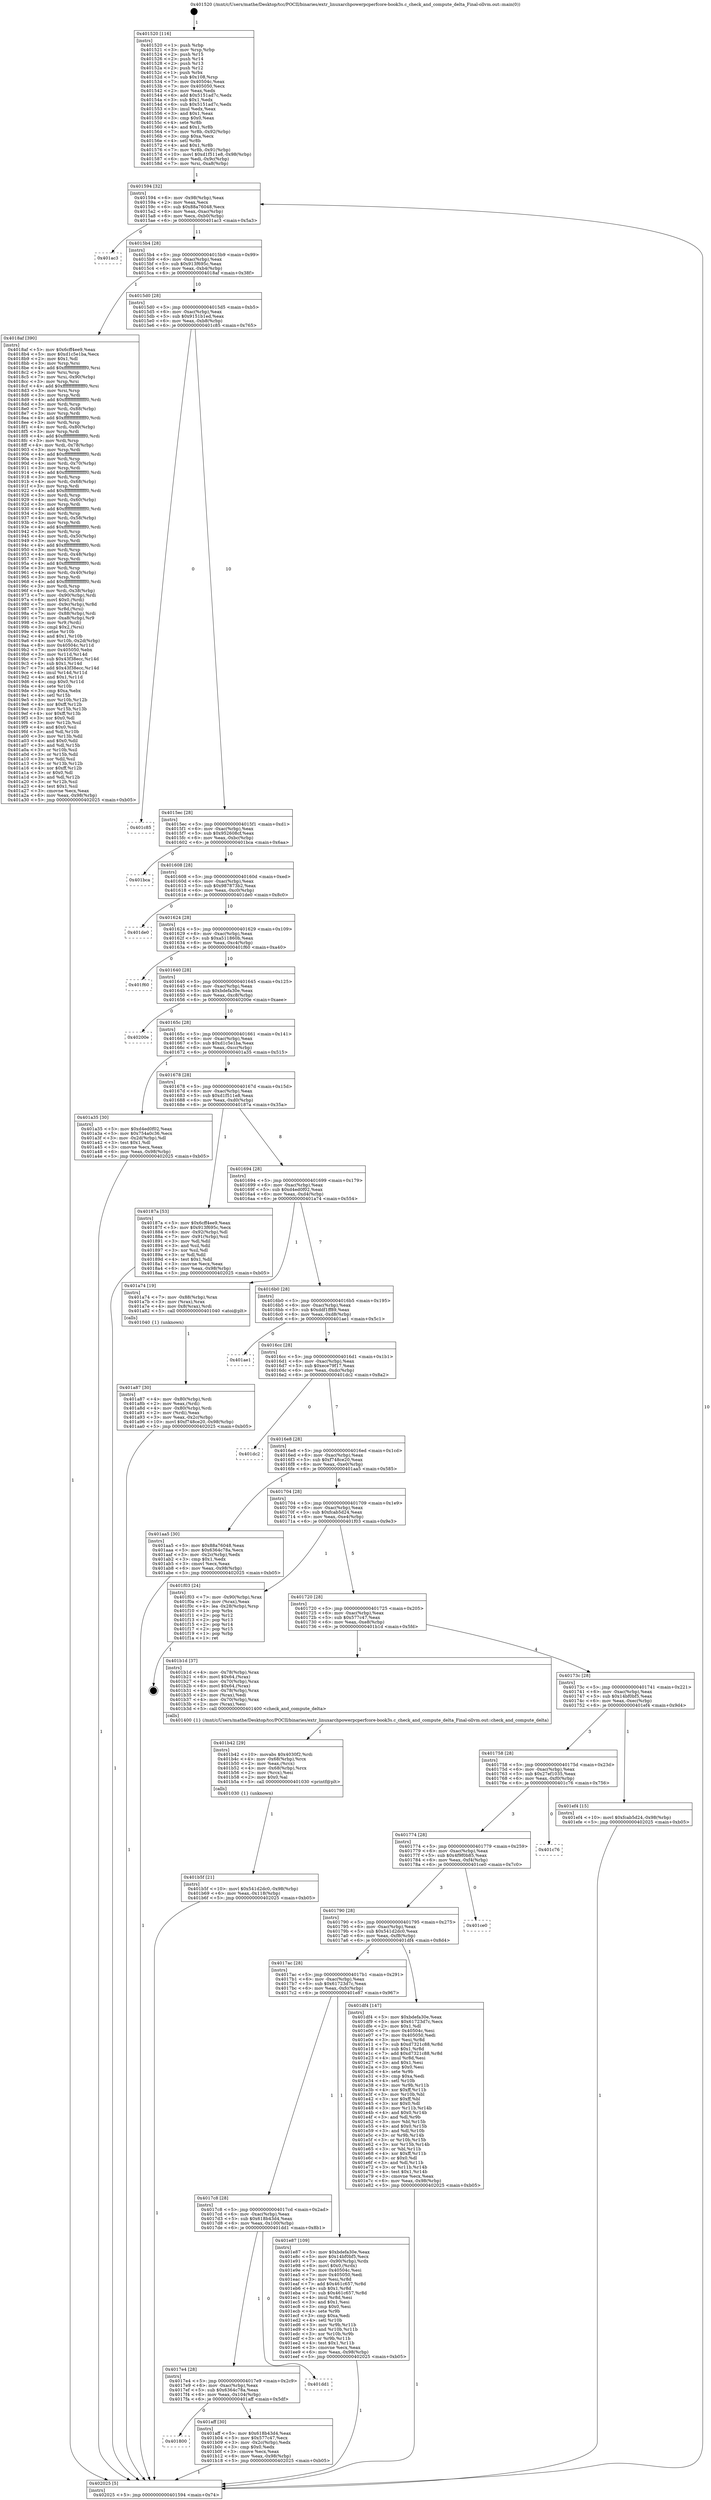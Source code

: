 digraph "0x401520" {
  label = "0x401520 (/mnt/c/Users/mathe/Desktop/tcc/POCII/binaries/extr_linuxarchpowerpcperfcore-book3s.c_check_and_compute_delta_Final-ollvm.out::main(0))"
  labelloc = "t"
  node[shape=record]

  Entry [label="",width=0.3,height=0.3,shape=circle,fillcolor=black,style=filled]
  "0x401594" [label="{
     0x401594 [32]\l
     | [instrs]\l
     &nbsp;&nbsp;0x401594 \<+6\>: mov -0x98(%rbp),%eax\l
     &nbsp;&nbsp;0x40159a \<+2\>: mov %eax,%ecx\l
     &nbsp;&nbsp;0x40159c \<+6\>: sub $0x88a76048,%ecx\l
     &nbsp;&nbsp;0x4015a2 \<+6\>: mov %eax,-0xac(%rbp)\l
     &nbsp;&nbsp;0x4015a8 \<+6\>: mov %ecx,-0xb0(%rbp)\l
     &nbsp;&nbsp;0x4015ae \<+6\>: je 0000000000401ac3 \<main+0x5a3\>\l
  }"]
  "0x401ac3" [label="{
     0x401ac3\l
  }", style=dashed]
  "0x4015b4" [label="{
     0x4015b4 [28]\l
     | [instrs]\l
     &nbsp;&nbsp;0x4015b4 \<+5\>: jmp 00000000004015b9 \<main+0x99\>\l
     &nbsp;&nbsp;0x4015b9 \<+6\>: mov -0xac(%rbp),%eax\l
     &nbsp;&nbsp;0x4015bf \<+5\>: sub $0x913f695c,%eax\l
     &nbsp;&nbsp;0x4015c4 \<+6\>: mov %eax,-0xb4(%rbp)\l
     &nbsp;&nbsp;0x4015ca \<+6\>: je 00000000004018af \<main+0x38f\>\l
  }"]
  Exit [label="",width=0.3,height=0.3,shape=circle,fillcolor=black,style=filled,peripheries=2]
  "0x4018af" [label="{
     0x4018af [390]\l
     | [instrs]\l
     &nbsp;&nbsp;0x4018af \<+5\>: mov $0x6cff4ee9,%eax\l
     &nbsp;&nbsp;0x4018b4 \<+5\>: mov $0xd1c5e1ba,%ecx\l
     &nbsp;&nbsp;0x4018b9 \<+2\>: mov $0x1,%dl\l
     &nbsp;&nbsp;0x4018bb \<+3\>: mov %rsp,%rsi\l
     &nbsp;&nbsp;0x4018be \<+4\>: add $0xfffffffffffffff0,%rsi\l
     &nbsp;&nbsp;0x4018c2 \<+3\>: mov %rsi,%rsp\l
     &nbsp;&nbsp;0x4018c5 \<+7\>: mov %rsi,-0x90(%rbp)\l
     &nbsp;&nbsp;0x4018cc \<+3\>: mov %rsp,%rsi\l
     &nbsp;&nbsp;0x4018cf \<+4\>: add $0xfffffffffffffff0,%rsi\l
     &nbsp;&nbsp;0x4018d3 \<+3\>: mov %rsi,%rsp\l
     &nbsp;&nbsp;0x4018d6 \<+3\>: mov %rsp,%rdi\l
     &nbsp;&nbsp;0x4018d9 \<+4\>: add $0xfffffffffffffff0,%rdi\l
     &nbsp;&nbsp;0x4018dd \<+3\>: mov %rdi,%rsp\l
     &nbsp;&nbsp;0x4018e0 \<+7\>: mov %rdi,-0x88(%rbp)\l
     &nbsp;&nbsp;0x4018e7 \<+3\>: mov %rsp,%rdi\l
     &nbsp;&nbsp;0x4018ea \<+4\>: add $0xfffffffffffffff0,%rdi\l
     &nbsp;&nbsp;0x4018ee \<+3\>: mov %rdi,%rsp\l
     &nbsp;&nbsp;0x4018f1 \<+4\>: mov %rdi,-0x80(%rbp)\l
     &nbsp;&nbsp;0x4018f5 \<+3\>: mov %rsp,%rdi\l
     &nbsp;&nbsp;0x4018f8 \<+4\>: add $0xfffffffffffffff0,%rdi\l
     &nbsp;&nbsp;0x4018fc \<+3\>: mov %rdi,%rsp\l
     &nbsp;&nbsp;0x4018ff \<+4\>: mov %rdi,-0x78(%rbp)\l
     &nbsp;&nbsp;0x401903 \<+3\>: mov %rsp,%rdi\l
     &nbsp;&nbsp;0x401906 \<+4\>: add $0xfffffffffffffff0,%rdi\l
     &nbsp;&nbsp;0x40190a \<+3\>: mov %rdi,%rsp\l
     &nbsp;&nbsp;0x40190d \<+4\>: mov %rdi,-0x70(%rbp)\l
     &nbsp;&nbsp;0x401911 \<+3\>: mov %rsp,%rdi\l
     &nbsp;&nbsp;0x401914 \<+4\>: add $0xfffffffffffffff0,%rdi\l
     &nbsp;&nbsp;0x401918 \<+3\>: mov %rdi,%rsp\l
     &nbsp;&nbsp;0x40191b \<+4\>: mov %rdi,-0x68(%rbp)\l
     &nbsp;&nbsp;0x40191f \<+3\>: mov %rsp,%rdi\l
     &nbsp;&nbsp;0x401922 \<+4\>: add $0xfffffffffffffff0,%rdi\l
     &nbsp;&nbsp;0x401926 \<+3\>: mov %rdi,%rsp\l
     &nbsp;&nbsp;0x401929 \<+4\>: mov %rdi,-0x60(%rbp)\l
     &nbsp;&nbsp;0x40192d \<+3\>: mov %rsp,%rdi\l
     &nbsp;&nbsp;0x401930 \<+4\>: add $0xfffffffffffffff0,%rdi\l
     &nbsp;&nbsp;0x401934 \<+3\>: mov %rdi,%rsp\l
     &nbsp;&nbsp;0x401937 \<+4\>: mov %rdi,-0x58(%rbp)\l
     &nbsp;&nbsp;0x40193b \<+3\>: mov %rsp,%rdi\l
     &nbsp;&nbsp;0x40193e \<+4\>: add $0xfffffffffffffff0,%rdi\l
     &nbsp;&nbsp;0x401942 \<+3\>: mov %rdi,%rsp\l
     &nbsp;&nbsp;0x401945 \<+4\>: mov %rdi,-0x50(%rbp)\l
     &nbsp;&nbsp;0x401949 \<+3\>: mov %rsp,%rdi\l
     &nbsp;&nbsp;0x40194c \<+4\>: add $0xfffffffffffffff0,%rdi\l
     &nbsp;&nbsp;0x401950 \<+3\>: mov %rdi,%rsp\l
     &nbsp;&nbsp;0x401953 \<+4\>: mov %rdi,-0x48(%rbp)\l
     &nbsp;&nbsp;0x401957 \<+3\>: mov %rsp,%rdi\l
     &nbsp;&nbsp;0x40195a \<+4\>: add $0xfffffffffffffff0,%rdi\l
     &nbsp;&nbsp;0x40195e \<+3\>: mov %rdi,%rsp\l
     &nbsp;&nbsp;0x401961 \<+4\>: mov %rdi,-0x40(%rbp)\l
     &nbsp;&nbsp;0x401965 \<+3\>: mov %rsp,%rdi\l
     &nbsp;&nbsp;0x401968 \<+4\>: add $0xfffffffffffffff0,%rdi\l
     &nbsp;&nbsp;0x40196c \<+3\>: mov %rdi,%rsp\l
     &nbsp;&nbsp;0x40196f \<+4\>: mov %rdi,-0x38(%rbp)\l
     &nbsp;&nbsp;0x401973 \<+7\>: mov -0x90(%rbp),%rdi\l
     &nbsp;&nbsp;0x40197a \<+6\>: movl $0x0,(%rdi)\l
     &nbsp;&nbsp;0x401980 \<+7\>: mov -0x9c(%rbp),%r8d\l
     &nbsp;&nbsp;0x401987 \<+3\>: mov %r8d,(%rsi)\l
     &nbsp;&nbsp;0x40198a \<+7\>: mov -0x88(%rbp),%rdi\l
     &nbsp;&nbsp;0x401991 \<+7\>: mov -0xa8(%rbp),%r9\l
     &nbsp;&nbsp;0x401998 \<+3\>: mov %r9,(%rdi)\l
     &nbsp;&nbsp;0x40199b \<+3\>: cmpl $0x2,(%rsi)\l
     &nbsp;&nbsp;0x40199e \<+4\>: setne %r10b\l
     &nbsp;&nbsp;0x4019a2 \<+4\>: and $0x1,%r10b\l
     &nbsp;&nbsp;0x4019a6 \<+4\>: mov %r10b,-0x2d(%rbp)\l
     &nbsp;&nbsp;0x4019aa \<+8\>: mov 0x40504c,%r11d\l
     &nbsp;&nbsp;0x4019b2 \<+7\>: mov 0x405050,%ebx\l
     &nbsp;&nbsp;0x4019b9 \<+3\>: mov %r11d,%r14d\l
     &nbsp;&nbsp;0x4019bc \<+7\>: sub $0x43f38ecc,%r14d\l
     &nbsp;&nbsp;0x4019c3 \<+4\>: sub $0x1,%r14d\l
     &nbsp;&nbsp;0x4019c7 \<+7\>: add $0x43f38ecc,%r14d\l
     &nbsp;&nbsp;0x4019ce \<+4\>: imul %r14d,%r11d\l
     &nbsp;&nbsp;0x4019d2 \<+4\>: and $0x1,%r11d\l
     &nbsp;&nbsp;0x4019d6 \<+4\>: cmp $0x0,%r11d\l
     &nbsp;&nbsp;0x4019da \<+4\>: sete %r10b\l
     &nbsp;&nbsp;0x4019de \<+3\>: cmp $0xa,%ebx\l
     &nbsp;&nbsp;0x4019e1 \<+4\>: setl %r15b\l
     &nbsp;&nbsp;0x4019e5 \<+3\>: mov %r10b,%r12b\l
     &nbsp;&nbsp;0x4019e8 \<+4\>: xor $0xff,%r12b\l
     &nbsp;&nbsp;0x4019ec \<+3\>: mov %r15b,%r13b\l
     &nbsp;&nbsp;0x4019ef \<+4\>: xor $0xff,%r13b\l
     &nbsp;&nbsp;0x4019f3 \<+3\>: xor $0x0,%dl\l
     &nbsp;&nbsp;0x4019f6 \<+3\>: mov %r12b,%sil\l
     &nbsp;&nbsp;0x4019f9 \<+4\>: and $0x0,%sil\l
     &nbsp;&nbsp;0x4019fd \<+3\>: and %dl,%r10b\l
     &nbsp;&nbsp;0x401a00 \<+3\>: mov %r13b,%dil\l
     &nbsp;&nbsp;0x401a03 \<+4\>: and $0x0,%dil\l
     &nbsp;&nbsp;0x401a07 \<+3\>: and %dl,%r15b\l
     &nbsp;&nbsp;0x401a0a \<+3\>: or %r10b,%sil\l
     &nbsp;&nbsp;0x401a0d \<+3\>: or %r15b,%dil\l
     &nbsp;&nbsp;0x401a10 \<+3\>: xor %dil,%sil\l
     &nbsp;&nbsp;0x401a13 \<+3\>: or %r13b,%r12b\l
     &nbsp;&nbsp;0x401a16 \<+4\>: xor $0xff,%r12b\l
     &nbsp;&nbsp;0x401a1a \<+3\>: or $0x0,%dl\l
     &nbsp;&nbsp;0x401a1d \<+3\>: and %dl,%r12b\l
     &nbsp;&nbsp;0x401a20 \<+3\>: or %r12b,%sil\l
     &nbsp;&nbsp;0x401a23 \<+4\>: test $0x1,%sil\l
     &nbsp;&nbsp;0x401a27 \<+3\>: cmovne %ecx,%eax\l
     &nbsp;&nbsp;0x401a2a \<+6\>: mov %eax,-0x98(%rbp)\l
     &nbsp;&nbsp;0x401a30 \<+5\>: jmp 0000000000402025 \<main+0xb05\>\l
  }"]
  "0x4015d0" [label="{
     0x4015d0 [28]\l
     | [instrs]\l
     &nbsp;&nbsp;0x4015d0 \<+5\>: jmp 00000000004015d5 \<main+0xb5\>\l
     &nbsp;&nbsp;0x4015d5 \<+6\>: mov -0xac(%rbp),%eax\l
     &nbsp;&nbsp;0x4015db \<+5\>: sub $0x9151b1ed,%eax\l
     &nbsp;&nbsp;0x4015e0 \<+6\>: mov %eax,-0xb8(%rbp)\l
     &nbsp;&nbsp;0x4015e6 \<+6\>: je 0000000000401c85 \<main+0x765\>\l
  }"]
  "0x401b5f" [label="{
     0x401b5f [21]\l
     | [instrs]\l
     &nbsp;&nbsp;0x401b5f \<+10\>: movl $0x541d2dc0,-0x98(%rbp)\l
     &nbsp;&nbsp;0x401b69 \<+6\>: mov %eax,-0x118(%rbp)\l
     &nbsp;&nbsp;0x401b6f \<+5\>: jmp 0000000000402025 \<main+0xb05\>\l
  }"]
  "0x401c85" [label="{
     0x401c85\l
  }", style=dashed]
  "0x4015ec" [label="{
     0x4015ec [28]\l
     | [instrs]\l
     &nbsp;&nbsp;0x4015ec \<+5\>: jmp 00000000004015f1 \<main+0xd1\>\l
     &nbsp;&nbsp;0x4015f1 \<+6\>: mov -0xac(%rbp),%eax\l
     &nbsp;&nbsp;0x4015f7 \<+5\>: sub $0x952608cf,%eax\l
     &nbsp;&nbsp;0x4015fc \<+6\>: mov %eax,-0xbc(%rbp)\l
     &nbsp;&nbsp;0x401602 \<+6\>: je 0000000000401bca \<main+0x6aa\>\l
  }"]
  "0x401b42" [label="{
     0x401b42 [29]\l
     | [instrs]\l
     &nbsp;&nbsp;0x401b42 \<+10\>: movabs $0x4030f2,%rdi\l
     &nbsp;&nbsp;0x401b4c \<+4\>: mov -0x68(%rbp),%rcx\l
     &nbsp;&nbsp;0x401b50 \<+2\>: mov %eax,(%rcx)\l
     &nbsp;&nbsp;0x401b52 \<+4\>: mov -0x68(%rbp),%rcx\l
     &nbsp;&nbsp;0x401b56 \<+2\>: mov (%rcx),%esi\l
     &nbsp;&nbsp;0x401b58 \<+2\>: mov $0x0,%al\l
     &nbsp;&nbsp;0x401b5a \<+5\>: call 0000000000401030 \<printf@plt\>\l
     | [calls]\l
     &nbsp;&nbsp;0x401030 \{1\} (unknown)\l
  }"]
  "0x401bca" [label="{
     0x401bca\l
  }", style=dashed]
  "0x401608" [label="{
     0x401608 [28]\l
     | [instrs]\l
     &nbsp;&nbsp;0x401608 \<+5\>: jmp 000000000040160d \<main+0xed\>\l
     &nbsp;&nbsp;0x40160d \<+6\>: mov -0xac(%rbp),%eax\l
     &nbsp;&nbsp;0x401613 \<+5\>: sub $0x987873b2,%eax\l
     &nbsp;&nbsp;0x401618 \<+6\>: mov %eax,-0xc0(%rbp)\l
     &nbsp;&nbsp;0x40161e \<+6\>: je 0000000000401de0 \<main+0x8c0\>\l
  }"]
  "0x401800" [label="{
     0x401800\l
  }", style=dashed]
  "0x401de0" [label="{
     0x401de0\l
  }", style=dashed]
  "0x401624" [label="{
     0x401624 [28]\l
     | [instrs]\l
     &nbsp;&nbsp;0x401624 \<+5\>: jmp 0000000000401629 \<main+0x109\>\l
     &nbsp;&nbsp;0x401629 \<+6\>: mov -0xac(%rbp),%eax\l
     &nbsp;&nbsp;0x40162f \<+5\>: sub $0xa511860b,%eax\l
     &nbsp;&nbsp;0x401634 \<+6\>: mov %eax,-0xc4(%rbp)\l
     &nbsp;&nbsp;0x40163a \<+6\>: je 0000000000401f60 \<main+0xa40\>\l
  }"]
  "0x401aff" [label="{
     0x401aff [30]\l
     | [instrs]\l
     &nbsp;&nbsp;0x401aff \<+5\>: mov $0x618b43d4,%eax\l
     &nbsp;&nbsp;0x401b04 \<+5\>: mov $0x577c47,%ecx\l
     &nbsp;&nbsp;0x401b09 \<+3\>: mov -0x2c(%rbp),%edx\l
     &nbsp;&nbsp;0x401b0c \<+3\>: cmp $0x0,%edx\l
     &nbsp;&nbsp;0x401b0f \<+3\>: cmove %ecx,%eax\l
     &nbsp;&nbsp;0x401b12 \<+6\>: mov %eax,-0x98(%rbp)\l
     &nbsp;&nbsp;0x401b18 \<+5\>: jmp 0000000000402025 \<main+0xb05\>\l
  }"]
  "0x401f60" [label="{
     0x401f60\l
  }", style=dashed]
  "0x401640" [label="{
     0x401640 [28]\l
     | [instrs]\l
     &nbsp;&nbsp;0x401640 \<+5\>: jmp 0000000000401645 \<main+0x125\>\l
     &nbsp;&nbsp;0x401645 \<+6\>: mov -0xac(%rbp),%eax\l
     &nbsp;&nbsp;0x40164b \<+5\>: sub $0xbdefa30e,%eax\l
     &nbsp;&nbsp;0x401650 \<+6\>: mov %eax,-0xc8(%rbp)\l
     &nbsp;&nbsp;0x401656 \<+6\>: je 000000000040200e \<main+0xaee\>\l
  }"]
  "0x4017e4" [label="{
     0x4017e4 [28]\l
     | [instrs]\l
     &nbsp;&nbsp;0x4017e4 \<+5\>: jmp 00000000004017e9 \<main+0x2c9\>\l
     &nbsp;&nbsp;0x4017e9 \<+6\>: mov -0xac(%rbp),%eax\l
     &nbsp;&nbsp;0x4017ef \<+5\>: sub $0x6364c78a,%eax\l
     &nbsp;&nbsp;0x4017f4 \<+6\>: mov %eax,-0x104(%rbp)\l
     &nbsp;&nbsp;0x4017fa \<+6\>: je 0000000000401aff \<main+0x5df\>\l
  }"]
  "0x40200e" [label="{
     0x40200e\l
  }", style=dashed]
  "0x40165c" [label="{
     0x40165c [28]\l
     | [instrs]\l
     &nbsp;&nbsp;0x40165c \<+5\>: jmp 0000000000401661 \<main+0x141\>\l
     &nbsp;&nbsp;0x401661 \<+6\>: mov -0xac(%rbp),%eax\l
     &nbsp;&nbsp;0x401667 \<+5\>: sub $0xd1c5e1ba,%eax\l
     &nbsp;&nbsp;0x40166c \<+6\>: mov %eax,-0xcc(%rbp)\l
     &nbsp;&nbsp;0x401672 \<+6\>: je 0000000000401a35 \<main+0x515\>\l
  }"]
  "0x401dd1" [label="{
     0x401dd1\l
  }", style=dashed]
  "0x401a35" [label="{
     0x401a35 [30]\l
     | [instrs]\l
     &nbsp;&nbsp;0x401a35 \<+5\>: mov $0xd4ed0f02,%eax\l
     &nbsp;&nbsp;0x401a3a \<+5\>: mov $0x754a0c36,%ecx\l
     &nbsp;&nbsp;0x401a3f \<+3\>: mov -0x2d(%rbp),%dl\l
     &nbsp;&nbsp;0x401a42 \<+3\>: test $0x1,%dl\l
     &nbsp;&nbsp;0x401a45 \<+3\>: cmovne %ecx,%eax\l
     &nbsp;&nbsp;0x401a48 \<+6\>: mov %eax,-0x98(%rbp)\l
     &nbsp;&nbsp;0x401a4e \<+5\>: jmp 0000000000402025 \<main+0xb05\>\l
  }"]
  "0x401678" [label="{
     0x401678 [28]\l
     | [instrs]\l
     &nbsp;&nbsp;0x401678 \<+5\>: jmp 000000000040167d \<main+0x15d\>\l
     &nbsp;&nbsp;0x40167d \<+6\>: mov -0xac(%rbp),%eax\l
     &nbsp;&nbsp;0x401683 \<+5\>: sub $0xd1f511e8,%eax\l
     &nbsp;&nbsp;0x401688 \<+6\>: mov %eax,-0xd0(%rbp)\l
     &nbsp;&nbsp;0x40168e \<+6\>: je 000000000040187a \<main+0x35a\>\l
  }"]
  "0x4017c8" [label="{
     0x4017c8 [28]\l
     | [instrs]\l
     &nbsp;&nbsp;0x4017c8 \<+5\>: jmp 00000000004017cd \<main+0x2ad\>\l
     &nbsp;&nbsp;0x4017cd \<+6\>: mov -0xac(%rbp),%eax\l
     &nbsp;&nbsp;0x4017d3 \<+5\>: sub $0x618b43d4,%eax\l
     &nbsp;&nbsp;0x4017d8 \<+6\>: mov %eax,-0x100(%rbp)\l
     &nbsp;&nbsp;0x4017de \<+6\>: je 0000000000401dd1 \<main+0x8b1\>\l
  }"]
  "0x40187a" [label="{
     0x40187a [53]\l
     | [instrs]\l
     &nbsp;&nbsp;0x40187a \<+5\>: mov $0x6cff4ee9,%eax\l
     &nbsp;&nbsp;0x40187f \<+5\>: mov $0x913f695c,%ecx\l
     &nbsp;&nbsp;0x401884 \<+6\>: mov -0x92(%rbp),%dl\l
     &nbsp;&nbsp;0x40188a \<+7\>: mov -0x91(%rbp),%sil\l
     &nbsp;&nbsp;0x401891 \<+3\>: mov %dl,%dil\l
     &nbsp;&nbsp;0x401894 \<+3\>: and %sil,%dil\l
     &nbsp;&nbsp;0x401897 \<+3\>: xor %sil,%dl\l
     &nbsp;&nbsp;0x40189a \<+3\>: or %dl,%dil\l
     &nbsp;&nbsp;0x40189d \<+4\>: test $0x1,%dil\l
     &nbsp;&nbsp;0x4018a1 \<+3\>: cmovne %ecx,%eax\l
     &nbsp;&nbsp;0x4018a4 \<+6\>: mov %eax,-0x98(%rbp)\l
     &nbsp;&nbsp;0x4018aa \<+5\>: jmp 0000000000402025 \<main+0xb05\>\l
  }"]
  "0x401694" [label="{
     0x401694 [28]\l
     | [instrs]\l
     &nbsp;&nbsp;0x401694 \<+5\>: jmp 0000000000401699 \<main+0x179\>\l
     &nbsp;&nbsp;0x401699 \<+6\>: mov -0xac(%rbp),%eax\l
     &nbsp;&nbsp;0x40169f \<+5\>: sub $0xd4ed0f02,%eax\l
     &nbsp;&nbsp;0x4016a4 \<+6\>: mov %eax,-0xd4(%rbp)\l
     &nbsp;&nbsp;0x4016aa \<+6\>: je 0000000000401a74 \<main+0x554\>\l
  }"]
  "0x402025" [label="{
     0x402025 [5]\l
     | [instrs]\l
     &nbsp;&nbsp;0x402025 \<+5\>: jmp 0000000000401594 \<main+0x74\>\l
  }"]
  "0x401520" [label="{
     0x401520 [116]\l
     | [instrs]\l
     &nbsp;&nbsp;0x401520 \<+1\>: push %rbp\l
     &nbsp;&nbsp;0x401521 \<+3\>: mov %rsp,%rbp\l
     &nbsp;&nbsp;0x401524 \<+2\>: push %r15\l
     &nbsp;&nbsp;0x401526 \<+2\>: push %r14\l
     &nbsp;&nbsp;0x401528 \<+2\>: push %r13\l
     &nbsp;&nbsp;0x40152a \<+2\>: push %r12\l
     &nbsp;&nbsp;0x40152c \<+1\>: push %rbx\l
     &nbsp;&nbsp;0x40152d \<+7\>: sub $0x108,%rsp\l
     &nbsp;&nbsp;0x401534 \<+7\>: mov 0x40504c,%eax\l
     &nbsp;&nbsp;0x40153b \<+7\>: mov 0x405050,%ecx\l
     &nbsp;&nbsp;0x401542 \<+2\>: mov %eax,%edx\l
     &nbsp;&nbsp;0x401544 \<+6\>: add $0x5151ad7c,%edx\l
     &nbsp;&nbsp;0x40154a \<+3\>: sub $0x1,%edx\l
     &nbsp;&nbsp;0x40154d \<+6\>: sub $0x5151ad7c,%edx\l
     &nbsp;&nbsp;0x401553 \<+3\>: imul %edx,%eax\l
     &nbsp;&nbsp;0x401556 \<+3\>: and $0x1,%eax\l
     &nbsp;&nbsp;0x401559 \<+3\>: cmp $0x0,%eax\l
     &nbsp;&nbsp;0x40155c \<+4\>: sete %r8b\l
     &nbsp;&nbsp;0x401560 \<+4\>: and $0x1,%r8b\l
     &nbsp;&nbsp;0x401564 \<+7\>: mov %r8b,-0x92(%rbp)\l
     &nbsp;&nbsp;0x40156b \<+3\>: cmp $0xa,%ecx\l
     &nbsp;&nbsp;0x40156e \<+4\>: setl %r8b\l
     &nbsp;&nbsp;0x401572 \<+4\>: and $0x1,%r8b\l
     &nbsp;&nbsp;0x401576 \<+7\>: mov %r8b,-0x91(%rbp)\l
     &nbsp;&nbsp;0x40157d \<+10\>: movl $0xd1f511e8,-0x98(%rbp)\l
     &nbsp;&nbsp;0x401587 \<+6\>: mov %edi,-0x9c(%rbp)\l
     &nbsp;&nbsp;0x40158d \<+7\>: mov %rsi,-0xa8(%rbp)\l
  }"]
  "0x401e87" [label="{
     0x401e87 [109]\l
     | [instrs]\l
     &nbsp;&nbsp;0x401e87 \<+5\>: mov $0xbdefa30e,%eax\l
     &nbsp;&nbsp;0x401e8c \<+5\>: mov $0x14bf0bf5,%ecx\l
     &nbsp;&nbsp;0x401e91 \<+7\>: mov -0x90(%rbp),%rdx\l
     &nbsp;&nbsp;0x401e98 \<+6\>: movl $0x0,(%rdx)\l
     &nbsp;&nbsp;0x401e9e \<+7\>: mov 0x40504c,%esi\l
     &nbsp;&nbsp;0x401ea5 \<+7\>: mov 0x405050,%edi\l
     &nbsp;&nbsp;0x401eac \<+3\>: mov %esi,%r8d\l
     &nbsp;&nbsp;0x401eaf \<+7\>: add $0x461c657,%r8d\l
     &nbsp;&nbsp;0x401eb6 \<+4\>: sub $0x1,%r8d\l
     &nbsp;&nbsp;0x401eba \<+7\>: sub $0x461c657,%r8d\l
     &nbsp;&nbsp;0x401ec1 \<+4\>: imul %r8d,%esi\l
     &nbsp;&nbsp;0x401ec5 \<+3\>: and $0x1,%esi\l
     &nbsp;&nbsp;0x401ec8 \<+3\>: cmp $0x0,%esi\l
     &nbsp;&nbsp;0x401ecb \<+4\>: sete %r9b\l
     &nbsp;&nbsp;0x401ecf \<+3\>: cmp $0xa,%edi\l
     &nbsp;&nbsp;0x401ed2 \<+4\>: setl %r10b\l
     &nbsp;&nbsp;0x401ed6 \<+3\>: mov %r9b,%r11b\l
     &nbsp;&nbsp;0x401ed9 \<+3\>: and %r10b,%r11b\l
     &nbsp;&nbsp;0x401edc \<+3\>: xor %r10b,%r9b\l
     &nbsp;&nbsp;0x401edf \<+3\>: or %r9b,%r11b\l
     &nbsp;&nbsp;0x401ee2 \<+4\>: test $0x1,%r11b\l
     &nbsp;&nbsp;0x401ee6 \<+3\>: cmovne %ecx,%eax\l
     &nbsp;&nbsp;0x401ee9 \<+6\>: mov %eax,-0x98(%rbp)\l
     &nbsp;&nbsp;0x401eef \<+5\>: jmp 0000000000402025 \<main+0xb05\>\l
  }"]
  "0x4017ac" [label="{
     0x4017ac [28]\l
     | [instrs]\l
     &nbsp;&nbsp;0x4017ac \<+5\>: jmp 00000000004017b1 \<main+0x291\>\l
     &nbsp;&nbsp;0x4017b1 \<+6\>: mov -0xac(%rbp),%eax\l
     &nbsp;&nbsp;0x4017b7 \<+5\>: sub $0x61723d7c,%eax\l
     &nbsp;&nbsp;0x4017bc \<+6\>: mov %eax,-0xfc(%rbp)\l
     &nbsp;&nbsp;0x4017c2 \<+6\>: je 0000000000401e87 \<main+0x967\>\l
  }"]
  "0x401a74" [label="{
     0x401a74 [19]\l
     | [instrs]\l
     &nbsp;&nbsp;0x401a74 \<+7\>: mov -0x88(%rbp),%rax\l
     &nbsp;&nbsp;0x401a7b \<+3\>: mov (%rax),%rax\l
     &nbsp;&nbsp;0x401a7e \<+4\>: mov 0x8(%rax),%rdi\l
     &nbsp;&nbsp;0x401a82 \<+5\>: call 0000000000401040 \<atoi@plt\>\l
     | [calls]\l
     &nbsp;&nbsp;0x401040 \{1\} (unknown)\l
  }"]
  "0x4016b0" [label="{
     0x4016b0 [28]\l
     | [instrs]\l
     &nbsp;&nbsp;0x4016b0 \<+5\>: jmp 00000000004016b5 \<main+0x195\>\l
     &nbsp;&nbsp;0x4016b5 \<+6\>: mov -0xac(%rbp),%eax\l
     &nbsp;&nbsp;0x4016bb \<+5\>: sub $0xddf1ff89,%eax\l
     &nbsp;&nbsp;0x4016c0 \<+6\>: mov %eax,-0xd8(%rbp)\l
     &nbsp;&nbsp;0x4016c6 \<+6\>: je 0000000000401ae1 \<main+0x5c1\>\l
  }"]
  "0x401a87" [label="{
     0x401a87 [30]\l
     | [instrs]\l
     &nbsp;&nbsp;0x401a87 \<+4\>: mov -0x80(%rbp),%rdi\l
     &nbsp;&nbsp;0x401a8b \<+2\>: mov %eax,(%rdi)\l
     &nbsp;&nbsp;0x401a8d \<+4\>: mov -0x80(%rbp),%rdi\l
     &nbsp;&nbsp;0x401a91 \<+2\>: mov (%rdi),%eax\l
     &nbsp;&nbsp;0x401a93 \<+3\>: mov %eax,-0x2c(%rbp)\l
     &nbsp;&nbsp;0x401a96 \<+10\>: movl $0xf748ce20,-0x98(%rbp)\l
     &nbsp;&nbsp;0x401aa0 \<+5\>: jmp 0000000000402025 \<main+0xb05\>\l
  }"]
  "0x401df4" [label="{
     0x401df4 [147]\l
     | [instrs]\l
     &nbsp;&nbsp;0x401df4 \<+5\>: mov $0xbdefa30e,%eax\l
     &nbsp;&nbsp;0x401df9 \<+5\>: mov $0x61723d7c,%ecx\l
     &nbsp;&nbsp;0x401dfe \<+2\>: mov $0x1,%dl\l
     &nbsp;&nbsp;0x401e00 \<+7\>: mov 0x40504c,%esi\l
     &nbsp;&nbsp;0x401e07 \<+7\>: mov 0x405050,%edi\l
     &nbsp;&nbsp;0x401e0e \<+3\>: mov %esi,%r8d\l
     &nbsp;&nbsp;0x401e11 \<+7\>: sub $0xd7321c88,%r8d\l
     &nbsp;&nbsp;0x401e18 \<+4\>: sub $0x1,%r8d\l
     &nbsp;&nbsp;0x401e1c \<+7\>: add $0xd7321c88,%r8d\l
     &nbsp;&nbsp;0x401e23 \<+4\>: imul %r8d,%esi\l
     &nbsp;&nbsp;0x401e27 \<+3\>: and $0x1,%esi\l
     &nbsp;&nbsp;0x401e2a \<+3\>: cmp $0x0,%esi\l
     &nbsp;&nbsp;0x401e2d \<+4\>: sete %r9b\l
     &nbsp;&nbsp;0x401e31 \<+3\>: cmp $0xa,%edi\l
     &nbsp;&nbsp;0x401e34 \<+4\>: setl %r10b\l
     &nbsp;&nbsp;0x401e38 \<+3\>: mov %r9b,%r11b\l
     &nbsp;&nbsp;0x401e3b \<+4\>: xor $0xff,%r11b\l
     &nbsp;&nbsp;0x401e3f \<+3\>: mov %r10b,%bl\l
     &nbsp;&nbsp;0x401e42 \<+3\>: xor $0xff,%bl\l
     &nbsp;&nbsp;0x401e45 \<+3\>: xor $0x0,%dl\l
     &nbsp;&nbsp;0x401e48 \<+3\>: mov %r11b,%r14b\l
     &nbsp;&nbsp;0x401e4b \<+4\>: and $0x0,%r14b\l
     &nbsp;&nbsp;0x401e4f \<+3\>: and %dl,%r9b\l
     &nbsp;&nbsp;0x401e52 \<+3\>: mov %bl,%r15b\l
     &nbsp;&nbsp;0x401e55 \<+4\>: and $0x0,%r15b\l
     &nbsp;&nbsp;0x401e59 \<+3\>: and %dl,%r10b\l
     &nbsp;&nbsp;0x401e5c \<+3\>: or %r9b,%r14b\l
     &nbsp;&nbsp;0x401e5f \<+3\>: or %r10b,%r15b\l
     &nbsp;&nbsp;0x401e62 \<+3\>: xor %r15b,%r14b\l
     &nbsp;&nbsp;0x401e65 \<+3\>: or %bl,%r11b\l
     &nbsp;&nbsp;0x401e68 \<+4\>: xor $0xff,%r11b\l
     &nbsp;&nbsp;0x401e6c \<+3\>: or $0x0,%dl\l
     &nbsp;&nbsp;0x401e6f \<+3\>: and %dl,%r11b\l
     &nbsp;&nbsp;0x401e72 \<+3\>: or %r11b,%r14b\l
     &nbsp;&nbsp;0x401e75 \<+4\>: test $0x1,%r14b\l
     &nbsp;&nbsp;0x401e79 \<+3\>: cmovne %ecx,%eax\l
     &nbsp;&nbsp;0x401e7c \<+6\>: mov %eax,-0x98(%rbp)\l
     &nbsp;&nbsp;0x401e82 \<+5\>: jmp 0000000000402025 \<main+0xb05\>\l
  }"]
  "0x401ae1" [label="{
     0x401ae1\l
  }", style=dashed]
  "0x4016cc" [label="{
     0x4016cc [28]\l
     | [instrs]\l
     &nbsp;&nbsp;0x4016cc \<+5\>: jmp 00000000004016d1 \<main+0x1b1\>\l
     &nbsp;&nbsp;0x4016d1 \<+6\>: mov -0xac(%rbp),%eax\l
     &nbsp;&nbsp;0x4016d7 \<+5\>: sub $0xece79f17,%eax\l
     &nbsp;&nbsp;0x4016dc \<+6\>: mov %eax,-0xdc(%rbp)\l
     &nbsp;&nbsp;0x4016e2 \<+6\>: je 0000000000401dc2 \<main+0x8a2\>\l
  }"]
  "0x401790" [label="{
     0x401790 [28]\l
     | [instrs]\l
     &nbsp;&nbsp;0x401790 \<+5\>: jmp 0000000000401795 \<main+0x275\>\l
     &nbsp;&nbsp;0x401795 \<+6\>: mov -0xac(%rbp),%eax\l
     &nbsp;&nbsp;0x40179b \<+5\>: sub $0x541d2dc0,%eax\l
     &nbsp;&nbsp;0x4017a0 \<+6\>: mov %eax,-0xf8(%rbp)\l
     &nbsp;&nbsp;0x4017a6 \<+6\>: je 0000000000401df4 \<main+0x8d4\>\l
  }"]
  "0x401dc2" [label="{
     0x401dc2\l
  }", style=dashed]
  "0x4016e8" [label="{
     0x4016e8 [28]\l
     | [instrs]\l
     &nbsp;&nbsp;0x4016e8 \<+5\>: jmp 00000000004016ed \<main+0x1cd\>\l
     &nbsp;&nbsp;0x4016ed \<+6\>: mov -0xac(%rbp),%eax\l
     &nbsp;&nbsp;0x4016f3 \<+5\>: sub $0xf748ce20,%eax\l
     &nbsp;&nbsp;0x4016f8 \<+6\>: mov %eax,-0xe0(%rbp)\l
     &nbsp;&nbsp;0x4016fe \<+6\>: je 0000000000401aa5 \<main+0x585\>\l
  }"]
  "0x401ce0" [label="{
     0x401ce0\l
  }", style=dashed]
  "0x401aa5" [label="{
     0x401aa5 [30]\l
     | [instrs]\l
     &nbsp;&nbsp;0x401aa5 \<+5\>: mov $0x88a76048,%eax\l
     &nbsp;&nbsp;0x401aaa \<+5\>: mov $0x6364c78a,%ecx\l
     &nbsp;&nbsp;0x401aaf \<+3\>: mov -0x2c(%rbp),%edx\l
     &nbsp;&nbsp;0x401ab2 \<+3\>: cmp $0x1,%edx\l
     &nbsp;&nbsp;0x401ab5 \<+3\>: cmovl %ecx,%eax\l
     &nbsp;&nbsp;0x401ab8 \<+6\>: mov %eax,-0x98(%rbp)\l
     &nbsp;&nbsp;0x401abe \<+5\>: jmp 0000000000402025 \<main+0xb05\>\l
  }"]
  "0x401704" [label="{
     0x401704 [28]\l
     | [instrs]\l
     &nbsp;&nbsp;0x401704 \<+5\>: jmp 0000000000401709 \<main+0x1e9\>\l
     &nbsp;&nbsp;0x401709 \<+6\>: mov -0xac(%rbp),%eax\l
     &nbsp;&nbsp;0x40170f \<+5\>: sub $0xfcab5d24,%eax\l
     &nbsp;&nbsp;0x401714 \<+6\>: mov %eax,-0xe4(%rbp)\l
     &nbsp;&nbsp;0x40171a \<+6\>: je 0000000000401f03 \<main+0x9e3\>\l
  }"]
  "0x401774" [label="{
     0x401774 [28]\l
     | [instrs]\l
     &nbsp;&nbsp;0x401774 \<+5\>: jmp 0000000000401779 \<main+0x259\>\l
     &nbsp;&nbsp;0x401779 \<+6\>: mov -0xac(%rbp),%eax\l
     &nbsp;&nbsp;0x40177f \<+5\>: sub $0x4f9f0b85,%eax\l
     &nbsp;&nbsp;0x401784 \<+6\>: mov %eax,-0xf4(%rbp)\l
     &nbsp;&nbsp;0x40178a \<+6\>: je 0000000000401ce0 \<main+0x7c0\>\l
  }"]
  "0x401f03" [label="{
     0x401f03 [24]\l
     | [instrs]\l
     &nbsp;&nbsp;0x401f03 \<+7\>: mov -0x90(%rbp),%rax\l
     &nbsp;&nbsp;0x401f0a \<+2\>: mov (%rax),%eax\l
     &nbsp;&nbsp;0x401f0c \<+4\>: lea -0x28(%rbp),%rsp\l
     &nbsp;&nbsp;0x401f10 \<+1\>: pop %rbx\l
     &nbsp;&nbsp;0x401f11 \<+2\>: pop %r12\l
     &nbsp;&nbsp;0x401f13 \<+2\>: pop %r13\l
     &nbsp;&nbsp;0x401f15 \<+2\>: pop %r14\l
     &nbsp;&nbsp;0x401f17 \<+2\>: pop %r15\l
     &nbsp;&nbsp;0x401f19 \<+1\>: pop %rbp\l
     &nbsp;&nbsp;0x401f1a \<+1\>: ret\l
  }"]
  "0x401720" [label="{
     0x401720 [28]\l
     | [instrs]\l
     &nbsp;&nbsp;0x401720 \<+5\>: jmp 0000000000401725 \<main+0x205\>\l
     &nbsp;&nbsp;0x401725 \<+6\>: mov -0xac(%rbp),%eax\l
     &nbsp;&nbsp;0x40172b \<+5\>: sub $0x577c47,%eax\l
     &nbsp;&nbsp;0x401730 \<+6\>: mov %eax,-0xe8(%rbp)\l
     &nbsp;&nbsp;0x401736 \<+6\>: je 0000000000401b1d \<main+0x5fd\>\l
  }"]
  "0x401c76" [label="{
     0x401c76\l
  }", style=dashed]
  "0x401b1d" [label="{
     0x401b1d [37]\l
     | [instrs]\l
     &nbsp;&nbsp;0x401b1d \<+4\>: mov -0x78(%rbp),%rax\l
     &nbsp;&nbsp;0x401b21 \<+6\>: movl $0x64,(%rax)\l
     &nbsp;&nbsp;0x401b27 \<+4\>: mov -0x70(%rbp),%rax\l
     &nbsp;&nbsp;0x401b2b \<+6\>: movl $0x64,(%rax)\l
     &nbsp;&nbsp;0x401b31 \<+4\>: mov -0x78(%rbp),%rax\l
     &nbsp;&nbsp;0x401b35 \<+2\>: mov (%rax),%edi\l
     &nbsp;&nbsp;0x401b37 \<+4\>: mov -0x70(%rbp),%rax\l
     &nbsp;&nbsp;0x401b3b \<+2\>: mov (%rax),%esi\l
     &nbsp;&nbsp;0x401b3d \<+5\>: call 0000000000401400 \<check_and_compute_delta\>\l
     | [calls]\l
     &nbsp;&nbsp;0x401400 \{1\} (/mnt/c/Users/mathe/Desktop/tcc/POCII/binaries/extr_linuxarchpowerpcperfcore-book3s.c_check_and_compute_delta_Final-ollvm.out::check_and_compute_delta)\l
  }"]
  "0x40173c" [label="{
     0x40173c [28]\l
     | [instrs]\l
     &nbsp;&nbsp;0x40173c \<+5\>: jmp 0000000000401741 \<main+0x221\>\l
     &nbsp;&nbsp;0x401741 \<+6\>: mov -0xac(%rbp),%eax\l
     &nbsp;&nbsp;0x401747 \<+5\>: sub $0x14bf0bf5,%eax\l
     &nbsp;&nbsp;0x40174c \<+6\>: mov %eax,-0xec(%rbp)\l
     &nbsp;&nbsp;0x401752 \<+6\>: je 0000000000401ef4 \<main+0x9d4\>\l
  }"]
  "0x401758" [label="{
     0x401758 [28]\l
     | [instrs]\l
     &nbsp;&nbsp;0x401758 \<+5\>: jmp 000000000040175d \<main+0x23d\>\l
     &nbsp;&nbsp;0x40175d \<+6\>: mov -0xac(%rbp),%eax\l
     &nbsp;&nbsp;0x401763 \<+5\>: sub $0x27ef1035,%eax\l
     &nbsp;&nbsp;0x401768 \<+6\>: mov %eax,-0xf0(%rbp)\l
     &nbsp;&nbsp;0x40176e \<+6\>: je 0000000000401c76 \<main+0x756\>\l
  }"]
  "0x401ef4" [label="{
     0x401ef4 [15]\l
     | [instrs]\l
     &nbsp;&nbsp;0x401ef4 \<+10\>: movl $0xfcab5d24,-0x98(%rbp)\l
     &nbsp;&nbsp;0x401efe \<+5\>: jmp 0000000000402025 \<main+0xb05\>\l
  }"]
  Entry -> "0x401520" [label=" 1"]
  "0x401594" -> "0x401ac3" [label=" 0"]
  "0x401594" -> "0x4015b4" [label=" 11"]
  "0x401f03" -> Exit [label=" 1"]
  "0x4015b4" -> "0x4018af" [label=" 1"]
  "0x4015b4" -> "0x4015d0" [label=" 10"]
  "0x401ef4" -> "0x402025" [label=" 1"]
  "0x4015d0" -> "0x401c85" [label=" 0"]
  "0x4015d0" -> "0x4015ec" [label=" 10"]
  "0x401e87" -> "0x402025" [label=" 1"]
  "0x4015ec" -> "0x401bca" [label=" 0"]
  "0x4015ec" -> "0x401608" [label=" 10"]
  "0x401df4" -> "0x402025" [label=" 1"]
  "0x401608" -> "0x401de0" [label=" 0"]
  "0x401608" -> "0x401624" [label=" 10"]
  "0x401b5f" -> "0x402025" [label=" 1"]
  "0x401624" -> "0x401f60" [label=" 0"]
  "0x401624" -> "0x401640" [label=" 10"]
  "0x401b42" -> "0x401b5f" [label=" 1"]
  "0x401640" -> "0x40200e" [label=" 0"]
  "0x401640" -> "0x40165c" [label=" 10"]
  "0x401aff" -> "0x402025" [label=" 1"]
  "0x40165c" -> "0x401a35" [label=" 1"]
  "0x40165c" -> "0x401678" [label=" 9"]
  "0x4017e4" -> "0x401800" [label=" 0"]
  "0x401678" -> "0x40187a" [label=" 1"]
  "0x401678" -> "0x401694" [label=" 8"]
  "0x40187a" -> "0x402025" [label=" 1"]
  "0x401520" -> "0x401594" [label=" 1"]
  "0x402025" -> "0x401594" [label=" 10"]
  "0x401b1d" -> "0x401b42" [label=" 1"]
  "0x4018af" -> "0x402025" [label=" 1"]
  "0x401a35" -> "0x402025" [label=" 1"]
  "0x4017c8" -> "0x4017e4" [label=" 1"]
  "0x401694" -> "0x401a74" [label=" 1"]
  "0x401694" -> "0x4016b0" [label=" 7"]
  "0x401a74" -> "0x401a87" [label=" 1"]
  "0x401a87" -> "0x402025" [label=" 1"]
  "0x4017e4" -> "0x401aff" [label=" 1"]
  "0x4016b0" -> "0x401ae1" [label=" 0"]
  "0x4016b0" -> "0x4016cc" [label=" 7"]
  "0x4017ac" -> "0x4017c8" [label=" 1"]
  "0x4016cc" -> "0x401dc2" [label=" 0"]
  "0x4016cc" -> "0x4016e8" [label=" 7"]
  "0x4017c8" -> "0x401dd1" [label=" 0"]
  "0x4016e8" -> "0x401aa5" [label=" 1"]
  "0x4016e8" -> "0x401704" [label=" 6"]
  "0x401aa5" -> "0x402025" [label=" 1"]
  "0x401790" -> "0x4017ac" [label=" 2"]
  "0x401704" -> "0x401f03" [label=" 1"]
  "0x401704" -> "0x401720" [label=" 5"]
  "0x4017ac" -> "0x401e87" [label=" 1"]
  "0x401720" -> "0x401b1d" [label=" 1"]
  "0x401720" -> "0x40173c" [label=" 4"]
  "0x401774" -> "0x401790" [label=" 3"]
  "0x40173c" -> "0x401ef4" [label=" 1"]
  "0x40173c" -> "0x401758" [label=" 3"]
  "0x401774" -> "0x401ce0" [label=" 0"]
  "0x401758" -> "0x401c76" [label=" 0"]
  "0x401758" -> "0x401774" [label=" 3"]
  "0x401790" -> "0x401df4" [label=" 1"]
}
